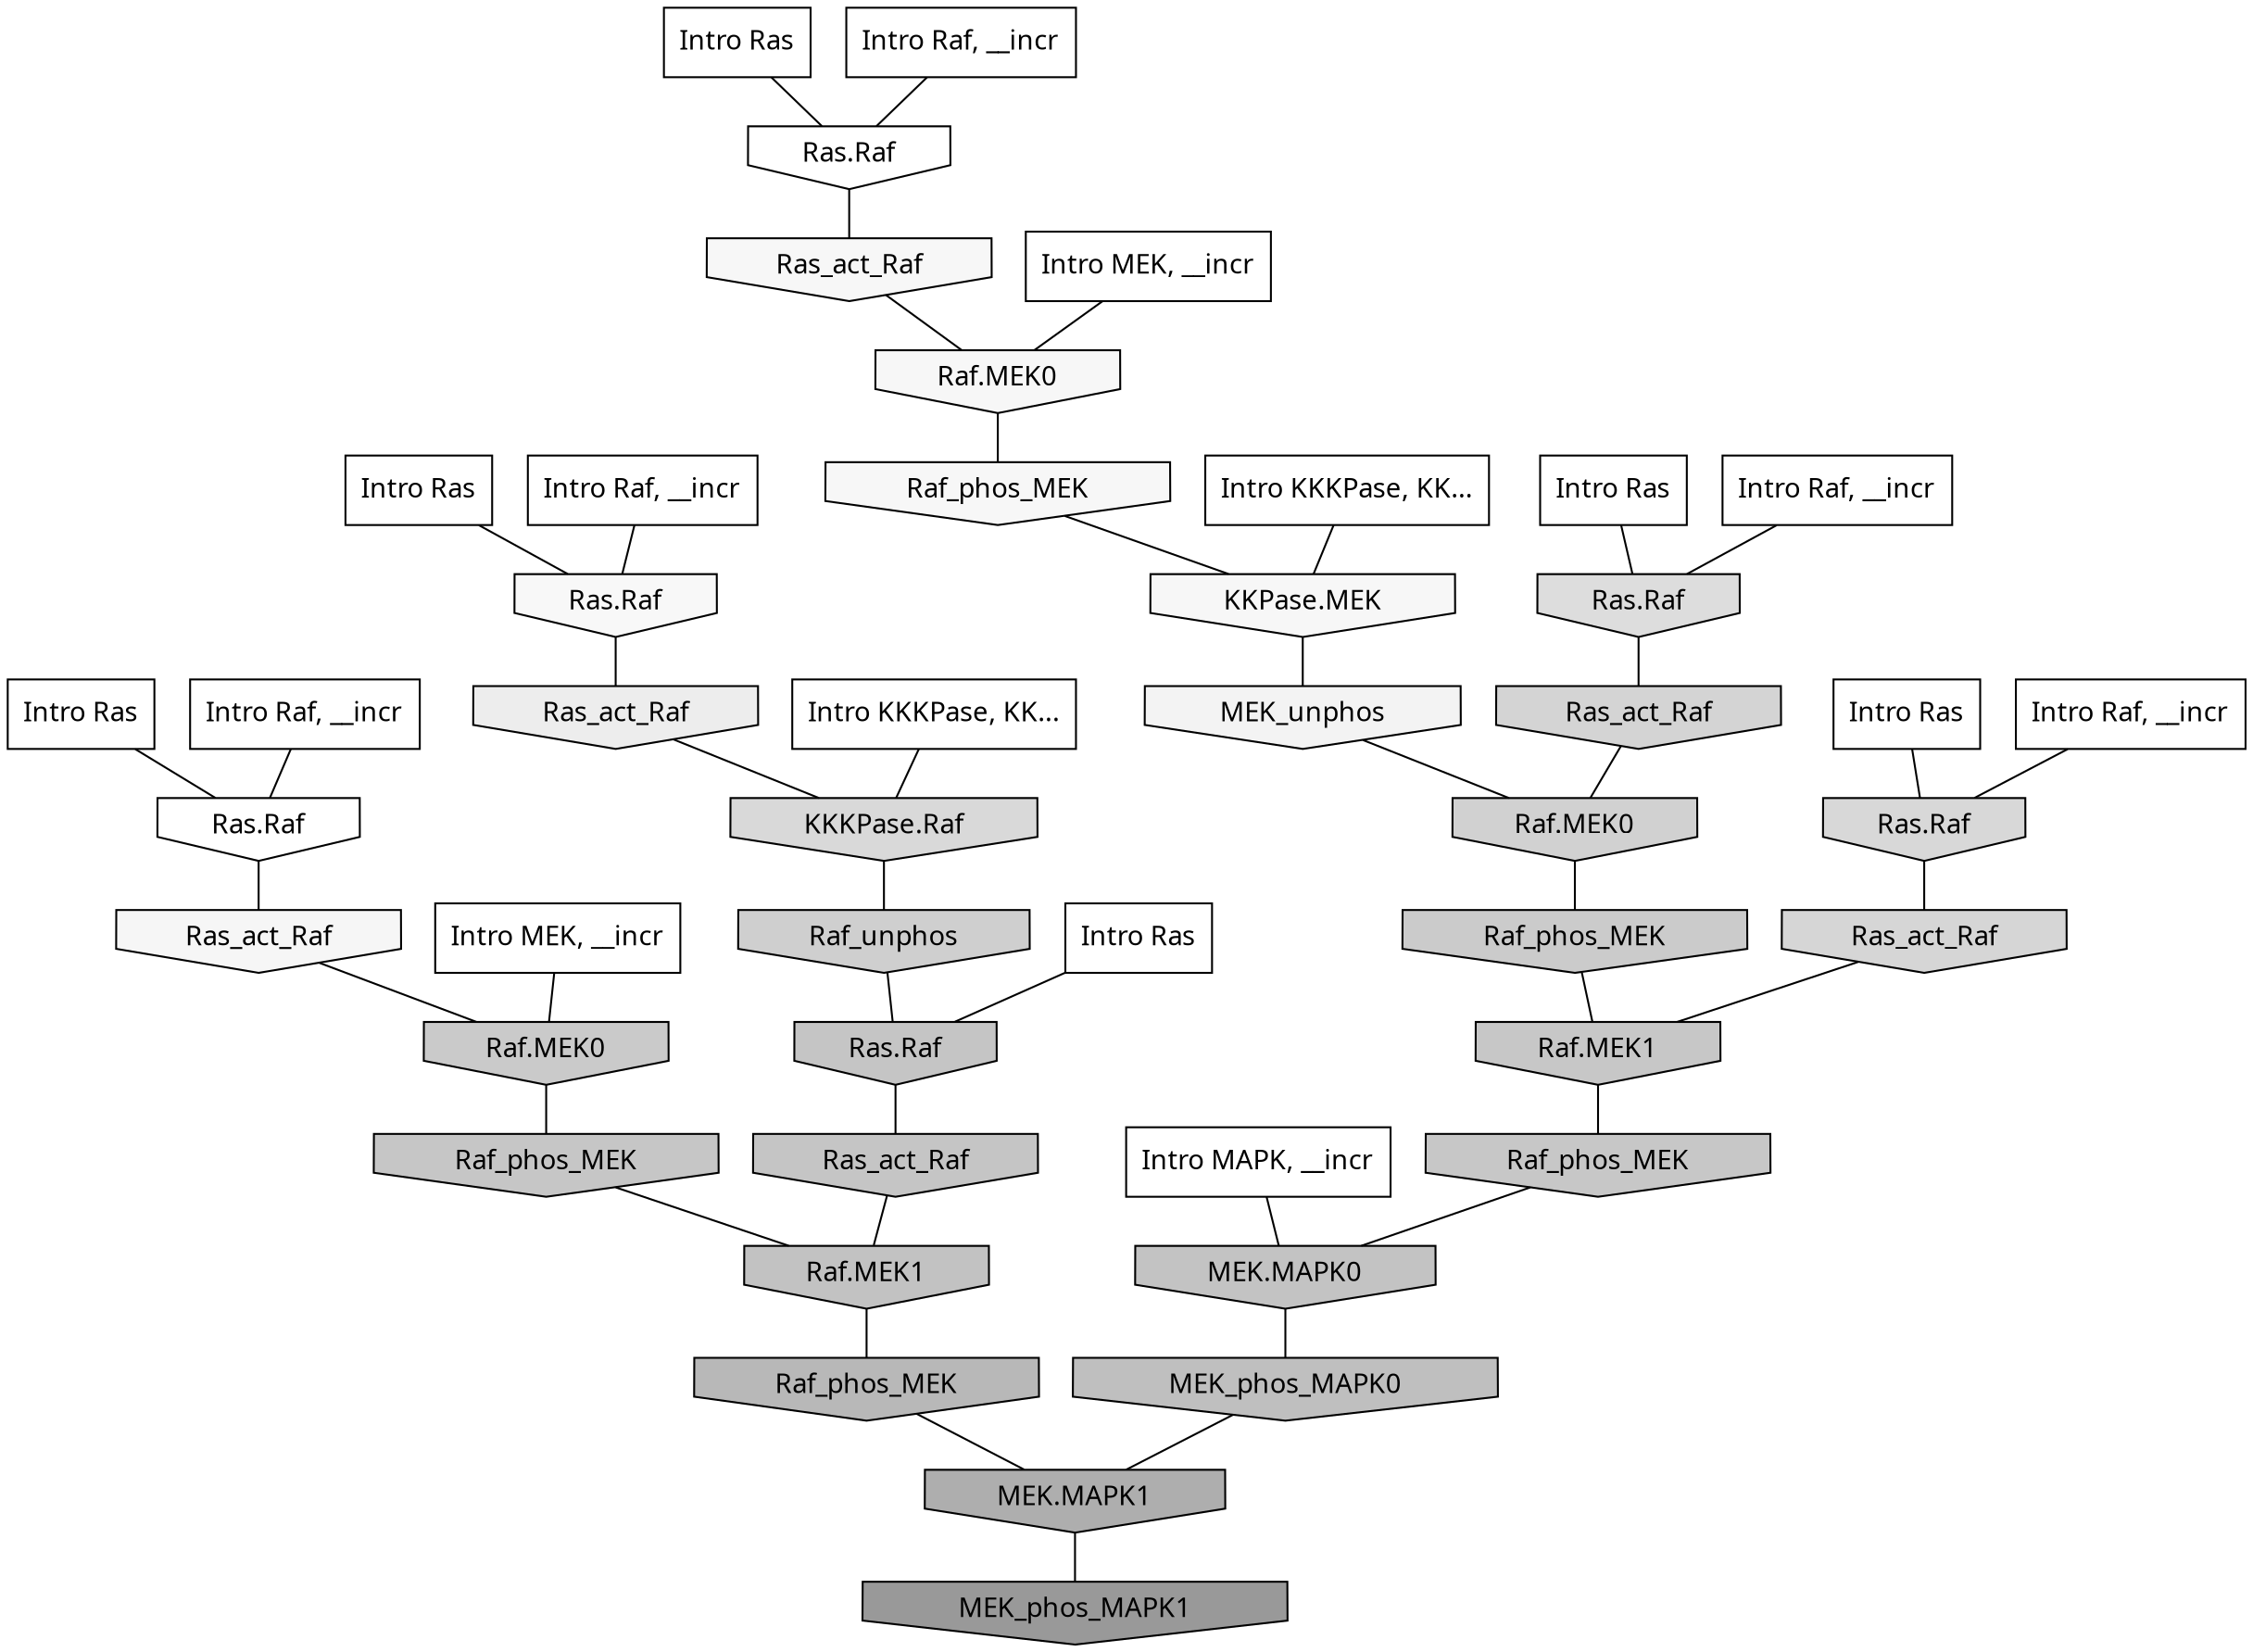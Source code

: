 digraph G{
  rankdir="TB";
  ranksep=0.30;
  node [fontname="CMU Serif"];
  edge [fontname="CMU Serif"];
  
  2 [label="Intro Ras", shape=rectangle, style=filled, fillcolor="0.000 0.000 1.000"]
  
  7 [label="Intro Ras", shape=rectangle, style=filled, fillcolor="0.000 0.000 1.000"]
  
  17 [label="Intro Ras", shape=rectangle, style=filled, fillcolor="0.000 0.000 1.000"]
  
  18 [label="Intro Ras", shape=rectangle, style=filled, fillcolor="0.000 0.000 1.000"]
  
  25 [label="Intro Ras", shape=rectangle, style=filled, fillcolor="0.000 0.000 1.000"]
  
  32 [label="Intro Ras", shape=rectangle, style=filled, fillcolor="0.000 0.000 1.000"]
  
  265 [label="Intro Raf, __incr", shape=rectangle, style=filled, fillcolor="0.000 0.000 1.000"]
  
  352 [label="Intro Raf, __incr", shape=rectangle, style=filled, fillcolor="0.000 0.000 1.000"]
  
  550 [label="Intro Raf, __incr", shape=rectangle, style=filled, fillcolor="0.000 0.000 1.000"]
  
  680 [label="Intro Raf, __incr", shape=rectangle, style=filled, fillcolor="0.000 0.000 1.000"]
  
  853 [label="Intro Raf, __incr", shape=rectangle, style=filled, fillcolor="0.000 0.000 1.000"]
  
  1307 [label="Intro MEK, __incr", shape=rectangle, style=filled, fillcolor="0.000 0.000 1.000"]
  
  1372 [label="Intro MEK, __incr", shape=rectangle, style=filled, fillcolor="0.000 0.000 1.000"]
  
  2842 [label="Intro MAPK, __incr", shape=rectangle, style=filled, fillcolor="0.000 0.000 1.000"]
  
  3131 [label="Intro KKKPase, KK...", shape=rectangle, style=filled, fillcolor="0.000 0.000 1.000"]
  
  3145 [label="Intro KKKPase, KK...", shape=rectangle, style=filled, fillcolor="0.000 0.000 1.000"]
  
  3213 [label="Ras.Raf", shape=invhouse, style=filled, fillcolor="0.000 0.000 1.000"]
  
  3322 [label="Ras.Raf", shape=invhouse, style=filled, fillcolor="0.000 0.000 0.998"]
  
  3521 [label="Ras.Raf", shape=invhouse, style=filled, fillcolor="0.000 0.000 0.971"]
  
  3560 [label="Ras_act_Raf", shape=invhouse, style=filled, fillcolor="0.000 0.000 0.967"]
  
  3563 [label="Raf.MEK0", shape=invhouse, style=filled, fillcolor="0.000 0.000 0.967"]
  
  3573 [label="Raf_phos_MEK", shape=invhouse, style=filled, fillcolor="0.000 0.000 0.966"]
  
  3576 [label="KKPase.MEK", shape=invhouse, style=filled, fillcolor="0.000 0.000 0.966"]
  
  3613 [label="Ras_act_Raf", shape=invhouse, style=filled, fillcolor="0.000 0.000 0.962"]
  
  3767 [label="MEK_unphos", shape=invhouse, style=filled, fillcolor="0.000 0.000 0.950"]
  
  4140 [label="Ras_act_Raf", shape=invhouse, style=filled, fillcolor="0.000 0.000 0.929"]
  
  5292 [label="Ras.Raf", shape=invhouse, style=filled, fillcolor="0.000 0.000 0.867"]
  
  5629 [label="KKKPase.Raf", shape=invhouse, style=filled, fillcolor="0.000 0.000 0.850"]
  
  5723 [label="Ras.Raf", shape=invhouse, style=filled, fillcolor="0.000 0.000 0.846"]
  
  5926 [label="Ras_act_Raf", shape=invhouse, style=filled, fillcolor="0.000 0.000 0.837"]
  
  6044 [label="Ras_act_Raf", shape=invhouse, style=filled, fillcolor="0.000 0.000 0.832"]
  
  6397 [label="Raf.MEK0", shape=invhouse, style=filled, fillcolor="0.000 0.000 0.818"]
  
  6684 [label="Raf_unphos", shape=invhouse, style=filled, fillcolor="0.000 0.000 0.809"]
  
  7217 [label="Raf_phos_MEK", shape=invhouse, style=filled, fillcolor="0.000 0.000 0.793"]
  
  7301 [label="Raf.MEK0", shape=invhouse, style=filled, fillcolor="0.000 0.000 0.791"]
  
  7735 [label="Raf.MEK1", shape=invhouse, style=filled, fillcolor="0.000 0.000 0.779"]
  
  7756 [label="Raf_phos_MEK", shape=invhouse, style=filled, fillcolor="0.000 0.000 0.778"]
  
  7918 [label="Raf_phos_MEK", shape=invhouse, style=filled, fillcolor="0.000 0.000 0.774"]
  
  8051 [label="Ras.Raf", shape=invhouse, style=filled, fillcolor="0.000 0.000 0.771"]
  
  8083 [label="Ras_act_Raf", shape=invhouse, style=filled, fillcolor="0.000 0.000 0.770"]
  
  8291 [label="MEK.MAPK0", shape=invhouse, style=filled, fillcolor="0.000 0.000 0.765"]
  
  8569 [label="Raf.MEK1", shape=invhouse, style=filled, fillcolor="0.000 0.000 0.758"]
  
  8913 [label="MEK_phos_MAPK0", shape=invhouse, style=filled, fillcolor="0.000 0.000 0.749"]
  
  10497 [label="Raf_phos_MEK", shape=invhouse, style=filled, fillcolor="0.000 0.000 0.719"]
  
  12960 [label="MEK.MAPK1", shape=invhouse, style=filled, fillcolor="0.000 0.000 0.681"]
  
  17710 [label="MEK_phos_MAPK1", shape=invhouse, style=filled, fillcolor="0.000 0.000 0.600"]
  
  
  12960 -> 17710 [dir=none, color="0.000 0.000 0.000"] 
  10497 -> 12960 [dir=none, color="0.000 0.000 0.000"] 
  8913 -> 12960 [dir=none, color="0.000 0.000 0.000"] 
  8569 -> 10497 [dir=none, color="0.000 0.000 0.000"] 
  8291 -> 8913 [dir=none, color="0.000 0.000 0.000"] 
  8083 -> 8569 [dir=none, color="0.000 0.000 0.000"] 
  8051 -> 8083 [dir=none, color="0.000 0.000 0.000"] 
  7918 -> 8569 [dir=none, color="0.000 0.000 0.000"] 
  7756 -> 8291 [dir=none, color="0.000 0.000 0.000"] 
  7735 -> 7756 [dir=none, color="0.000 0.000 0.000"] 
  7301 -> 7918 [dir=none, color="0.000 0.000 0.000"] 
  7217 -> 7735 [dir=none, color="0.000 0.000 0.000"] 
  6684 -> 8051 [dir=none, color="0.000 0.000 0.000"] 
  6397 -> 7217 [dir=none, color="0.000 0.000 0.000"] 
  6044 -> 6397 [dir=none, color="0.000 0.000 0.000"] 
  5926 -> 7735 [dir=none, color="0.000 0.000 0.000"] 
  5723 -> 5926 [dir=none, color="0.000 0.000 0.000"] 
  5629 -> 6684 [dir=none, color="0.000 0.000 0.000"] 
  5292 -> 6044 [dir=none, color="0.000 0.000 0.000"] 
  4140 -> 5629 [dir=none, color="0.000 0.000 0.000"] 
  3767 -> 6397 [dir=none, color="0.000 0.000 0.000"] 
  3613 -> 7301 [dir=none, color="0.000 0.000 0.000"] 
  3576 -> 3767 [dir=none, color="0.000 0.000 0.000"] 
  3573 -> 3576 [dir=none, color="0.000 0.000 0.000"] 
  3563 -> 3573 [dir=none, color="0.000 0.000 0.000"] 
  3560 -> 3563 [dir=none, color="0.000 0.000 0.000"] 
  3521 -> 4140 [dir=none, color="0.000 0.000 0.000"] 
  3322 -> 3560 [dir=none, color="0.000 0.000 0.000"] 
  3213 -> 3613 [dir=none, color="0.000 0.000 0.000"] 
  3145 -> 3576 [dir=none, color="0.000 0.000 0.000"] 
  3131 -> 5629 [dir=none, color="0.000 0.000 0.000"] 
  2842 -> 8291 [dir=none, color="0.000 0.000 0.000"] 
  1372 -> 7301 [dir=none, color="0.000 0.000 0.000"] 
  1307 -> 3563 [dir=none, color="0.000 0.000 0.000"] 
  853 -> 3521 [dir=none, color="0.000 0.000 0.000"] 
  680 -> 3213 [dir=none, color="0.000 0.000 0.000"] 
  550 -> 3322 [dir=none, color="0.000 0.000 0.000"] 
  352 -> 5723 [dir=none, color="0.000 0.000 0.000"] 
  265 -> 5292 [dir=none, color="0.000 0.000 0.000"] 
  32 -> 3521 [dir=none, color="0.000 0.000 0.000"] 
  25 -> 5292 [dir=none, color="0.000 0.000 0.000"] 
  18 -> 5723 [dir=none, color="0.000 0.000 0.000"] 
  17 -> 8051 [dir=none, color="0.000 0.000 0.000"] 
  7 -> 3213 [dir=none, color="0.000 0.000 0.000"] 
  2 -> 3322 [dir=none, color="0.000 0.000 0.000"] 
  
  }
